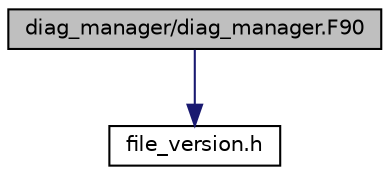 digraph "diag_manager/diag_manager.F90"
{
 // INTERACTIVE_SVG=YES
 // LATEX_PDF_SIZE
  edge [fontname="Helvetica",fontsize="10",labelfontname="Helvetica",labelfontsize="10"];
  node [fontname="Helvetica",fontsize="10",shape=record];
  Node1 [label="diag_manager/diag_manager.F90",height=0.2,width=0.4,color="black", fillcolor="grey75", style="filled", fontcolor="black",tooltip="File for diag_manager_mod."];
  Node1 -> Node2 [color="midnightblue",fontsize="10",style="solid",fontname="Helvetica"];
  Node2 [label="file_version.h",height=0.2,width=0.4,color="black", fillcolor="white", style="filled",URL="$file__version_8h_source.html",tooltip=" "];
}
